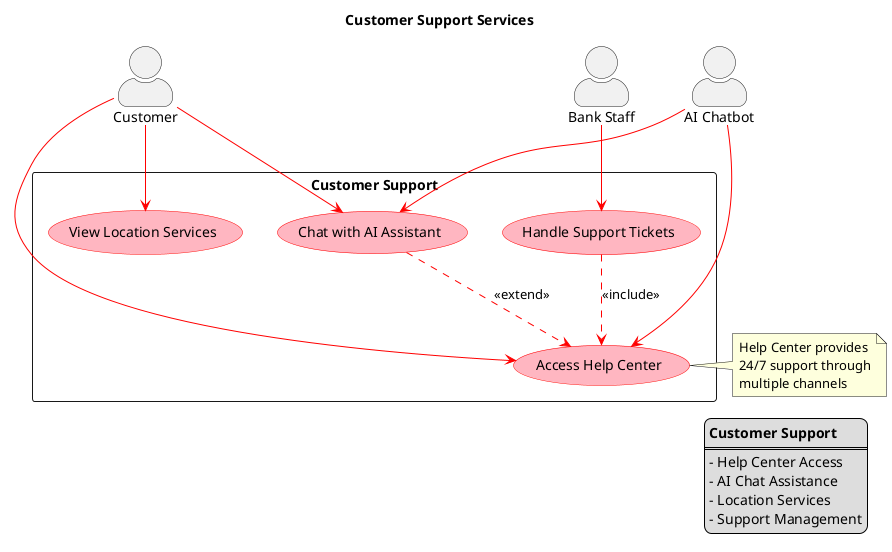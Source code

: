 @startuml Customer Support Use Cases

skinparam actorStyle awesome
skinparam usecase {
  BackgroundColor LightPink
  BorderColor Red
  ArrowColor Red
}

title "Customer Support Services"

actor "Customer" as customer
actor "Bank Staff" as staff
actor "AI Chatbot" as chatbot

rectangle "Customer Support" {
  usecase "Access Help Center" as UC15
  usecase "Chat with AI Assistant" as UC16
  usecase "View Location Services" as UC17
  usecase "Handle Support Tickets" as UC21
}

customer --> UC15
customer --> UC16
customer --> UC17

staff --> UC21

chatbot --> UC16
chatbot --> UC15

UC16 ..> UC15 : <<extend>>
UC21 ..> UC15 : <<include>>

note right of UC15
  Help Center provides
  24/7 support through
  multiple channels
end note

legend right
  **Customer Support**
  ====
  - Help Center Access
  - AI Chat Assistance
  - Location Services
  - Support Management
endlegend

@enduml 
